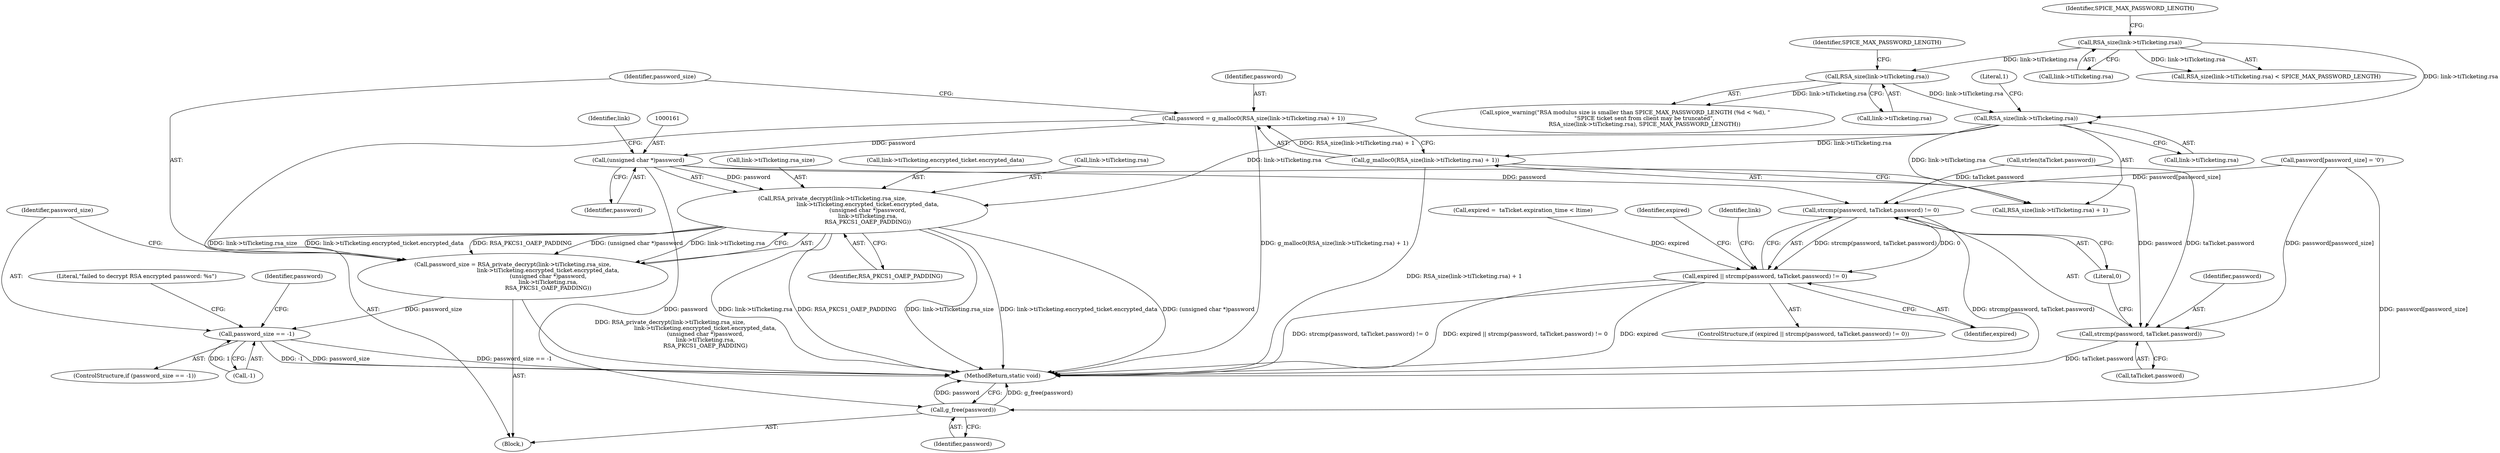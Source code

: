 digraph "0_spice_8af619009660b24e0b41ad26b30289eea288fcc2@API" {
"1000134" [label="(Call,password = g_malloc0(RSA_size(link->tiTicketing.rsa) + 1))"];
"1000136" [label="(Call,g_malloc0(RSA_size(link->tiTicketing.rsa) + 1))"];
"1000138" [label="(Call,RSA_size(link->tiTicketing.rsa))"];
"1000117" [label="(Call,RSA_size(link->tiTicketing.rsa))"];
"1000127" [label="(Call,RSA_size(link->tiTicketing.rsa))"];
"1000160" [label="(Call,(unsigned char *)password)"];
"1000147" [label="(Call,RSA_private_decrypt(link->tiTicketing.rsa_size,\n                                        link->tiTicketing.encrypted_ticket.encrypted_data,\n                                        (unsigned char *)password,\n                                        link->tiTicketing.rsa,\n                                        RSA_PKCS1_OAEP_PADDING))"];
"1000145" [label="(Call,password_size = RSA_private_decrypt(link->tiTicketing.rsa_size,\n                                        link->tiTicketing.encrypted_ticket.encrypted_data,\n                                        (unsigned char *)password,\n                                        link->tiTicketing.rsa,\n                                        RSA_PKCS1_OAEP_PADDING))"];
"1000170" [label="(Call,password_size == -1)"];
"1000216" [label="(Call,strcmp(password, taTicket.password) != 0)"];
"1000214" [label="(Call,expired || strcmp(password, taTicket.password) != 0)"];
"1000217" [label="(Call,strcmp(password, taTicket.password))"];
"1000244" [label="(Call,g_free(password))"];
"1000139" [label="(Call,link->tiTicketing.rsa)"];
"1000128" [label="(Call,link->tiTicketing.rsa)"];
"1000246" [label="(MethodReturn,static void)"];
"1000137" [label="(Call,RSA_size(link->tiTicketing.rsa) + 1)"];
"1000215" [label="(Identifier,expired)"];
"1000222" [label="(Literal,0)"];
"1000225" [label="(Identifier,expired)"];
"1000117" [label="(Call,RSA_size(link->tiTicketing.rsa))"];
"1000204" [label="(Call,strlen(taTicket.password))"];
"1000171" [label="(Identifier,password_size)"];
"1000213" [label="(ControlStructure,if (expired || strcmp(password, taTicket.password) != 0))"];
"1000165" [label="(Identifier,link)"];
"1000219" [label="(Call,taTicket.password)"];
"1000118" [label="(Call,link->tiTicketing.rsa)"];
"1000136" [label="(Call,g_malloc0(RSA_size(link->tiTicketing.rsa) + 1))"];
"1000138" [label="(Call,RSA_size(link->tiTicketing.rsa))"];
"1000160" [label="(Call,(unsigned char *)password)"];
"1000135" [label="(Identifier,password)"];
"1000147" [label="(Call,RSA_private_decrypt(link->tiTicketing.rsa_size,\n                                        link->tiTicketing.encrypted_ticket.encrypted_data,\n                                        (unsigned char *)password,\n                                        link->tiTicketing.rsa,\n                                        RSA_PKCS1_OAEP_PADDING))"];
"1000216" [label="(Call,strcmp(password, taTicket.password) != 0)"];
"1000148" [label="(Call,link->tiTicketing.rsa_size)"];
"1000169" [label="(ControlStructure,if (password_size == -1))"];
"1000214" [label="(Call,expired || strcmp(password, taTicket.password) != 0)"];
"1000146" [label="(Identifier,password_size)"];
"1000183" [label="(Identifier,password)"];
"1000245" [label="(Identifier,password)"];
"1000217" [label="(Call,strcmp(password, taTicket.password))"];
"1000133" [label="(Identifier,SPICE_MAX_PASSWORD_LENGTH)"];
"1000153" [label="(Call,link->tiTicketing.encrypted_ticket.encrypted_data)"];
"1000125" [label="(Call,spice_warning(\"RSA modulus size is smaller than SPICE_MAX_PASSWORD_LENGTH (%d < %d), \"\n                      \"SPICE ticket sent from client may be truncated\",\n                      RSA_size(link->tiTicketing.rsa), SPICE_MAX_PASSWORD_LENGTH))"];
"1000127" [label="(Call,RSA_size(link->tiTicketing.rsa))"];
"1000162" [label="(Identifier,password)"];
"1000168" [label="(Identifier,RSA_PKCS1_OAEP_PADDING)"];
"1000163" [label="(Call,link->tiTicketing.rsa)"];
"1000235" [label="(Identifier,link)"];
"1000102" [label="(Block,)"];
"1000116" [label="(Call,RSA_size(link->tiTicketing.rsa) < SPICE_MAX_PASSWORD_LENGTH)"];
"1000244" [label="(Call,g_free(password))"];
"1000195" [label="(Call,expired =  taTicket.expiration_time < ltime)"];
"1000176" [label="(Literal,\"failed to decrypt RSA encrypted password: %s\")"];
"1000134" [label="(Call,password = g_malloc0(RSA_size(link->tiTicketing.rsa) + 1))"];
"1000170" [label="(Call,password_size == -1)"];
"1000145" [label="(Call,password_size = RSA_private_decrypt(link->tiTicketing.rsa_size,\n                                        link->tiTicketing.encrypted_ticket.encrypted_data,\n                                        (unsigned char *)password,\n                                        link->tiTicketing.rsa,\n                                        RSA_PKCS1_OAEP_PADDING))"];
"1000218" [label="(Identifier,password)"];
"1000172" [label="(Call,-1)"];
"1000123" [label="(Identifier,SPICE_MAX_PASSWORD_LENGTH)"];
"1000181" [label="(Call,password[password_size] = '\0')"];
"1000144" [label="(Literal,1)"];
"1000134" -> "1000102"  [label="AST: "];
"1000134" -> "1000136"  [label="CFG: "];
"1000135" -> "1000134"  [label="AST: "];
"1000136" -> "1000134"  [label="AST: "];
"1000146" -> "1000134"  [label="CFG: "];
"1000134" -> "1000246"  [label="DDG: g_malloc0(RSA_size(link->tiTicketing.rsa) + 1)"];
"1000136" -> "1000134"  [label="DDG: RSA_size(link->tiTicketing.rsa) + 1"];
"1000134" -> "1000160"  [label="DDG: password"];
"1000136" -> "1000137"  [label="CFG: "];
"1000137" -> "1000136"  [label="AST: "];
"1000136" -> "1000246"  [label="DDG: RSA_size(link->tiTicketing.rsa) + 1"];
"1000138" -> "1000136"  [label="DDG: link->tiTicketing.rsa"];
"1000138" -> "1000137"  [label="AST: "];
"1000138" -> "1000139"  [label="CFG: "];
"1000139" -> "1000138"  [label="AST: "];
"1000144" -> "1000138"  [label="CFG: "];
"1000138" -> "1000137"  [label="DDG: link->tiTicketing.rsa"];
"1000117" -> "1000138"  [label="DDG: link->tiTicketing.rsa"];
"1000127" -> "1000138"  [label="DDG: link->tiTicketing.rsa"];
"1000138" -> "1000147"  [label="DDG: link->tiTicketing.rsa"];
"1000117" -> "1000116"  [label="AST: "];
"1000117" -> "1000118"  [label="CFG: "];
"1000118" -> "1000117"  [label="AST: "];
"1000123" -> "1000117"  [label="CFG: "];
"1000117" -> "1000116"  [label="DDG: link->tiTicketing.rsa"];
"1000117" -> "1000127"  [label="DDG: link->tiTicketing.rsa"];
"1000127" -> "1000125"  [label="AST: "];
"1000127" -> "1000128"  [label="CFG: "];
"1000128" -> "1000127"  [label="AST: "];
"1000133" -> "1000127"  [label="CFG: "];
"1000127" -> "1000125"  [label="DDG: link->tiTicketing.rsa"];
"1000160" -> "1000147"  [label="AST: "];
"1000160" -> "1000162"  [label="CFG: "];
"1000161" -> "1000160"  [label="AST: "];
"1000162" -> "1000160"  [label="AST: "];
"1000165" -> "1000160"  [label="CFG: "];
"1000160" -> "1000147"  [label="DDG: password"];
"1000160" -> "1000216"  [label="DDG: password"];
"1000160" -> "1000217"  [label="DDG: password"];
"1000160" -> "1000244"  [label="DDG: password"];
"1000147" -> "1000145"  [label="AST: "];
"1000147" -> "1000168"  [label="CFG: "];
"1000148" -> "1000147"  [label="AST: "];
"1000153" -> "1000147"  [label="AST: "];
"1000163" -> "1000147"  [label="AST: "];
"1000168" -> "1000147"  [label="AST: "];
"1000145" -> "1000147"  [label="CFG: "];
"1000147" -> "1000246"  [label="DDG: RSA_PKCS1_OAEP_PADDING"];
"1000147" -> "1000246"  [label="DDG: link->tiTicketing.rsa_size"];
"1000147" -> "1000246"  [label="DDG: link->tiTicketing.encrypted_ticket.encrypted_data"];
"1000147" -> "1000246"  [label="DDG: (unsigned char *)password"];
"1000147" -> "1000246"  [label="DDG: link->tiTicketing.rsa"];
"1000147" -> "1000145"  [label="DDG: link->tiTicketing.rsa_size"];
"1000147" -> "1000145"  [label="DDG: link->tiTicketing.encrypted_ticket.encrypted_data"];
"1000147" -> "1000145"  [label="DDG: RSA_PKCS1_OAEP_PADDING"];
"1000147" -> "1000145"  [label="DDG: (unsigned char *)password"];
"1000147" -> "1000145"  [label="DDG: link->tiTicketing.rsa"];
"1000145" -> "1000102"  [label="AST: "];
"1000146" -> "1000145"  [label="AST: "];
"1000171" -> "1000145"  [label="CFG: "];
"1000145" -> "1000246"  [label="DDG: RSA_private_decrypt(link->tiTicketing.rsa_size,\n                                        link->tiTicketing.encrypted_ticket.encrypted_data,\n                                        (unsigned char *)password,\n                                        link->tiTicketing.rsa,\n                                        RSA_PKCS1_OAEP_PADDING)"];
"1000145" -> "1000170"  [label="DDG: password_size"];
"1000170" -> "1000169"  [label="AST: "];
"1000170" -> "1000172"  [label="CFG: "];
"1000171" -> "1000170"  [label="AST: "];
"1000172" -> "1000170"  [label="AST: "];
"1000176" -> "1000170"  [label="CFG: "];
"1000183" -> "1000170"  [label="CFG: "];
"1000170" -> "1000246"  [label="DDG: -1"];
"1000170" -> "1000246"  [label="DDG: password_size"];
"1000170" -> "1000246"  [label="DDG: password_size == -1"];
"1000172" -> "1000170"  [label="DDG: 1"];
"1000216" -> "1000214"  [label="AST: "];
"1000216" -> "1000222"  [label="CFG: "];
"1000217" -> "1000216"  [label="AST: "];
"1000222" -> "1000216"  [label="AST: "];
"1000214" -> "1000216"  [label="CFG: "];
"1000216" -> "1000246"  [label="DDG: strcmp(password, taTicket.password)"];
"1000216" -> "1000214"  [label="DDG: strcmp(password, taTicket.password)"];
"1000216" -> "1000214"  [label="DDG: 0"];
"1000181" -> "1000216"  [label="DDG: password[password_size]"];
"1000204" -> "1000216"  [label="DDG: taTicket.password"];
"1000214" -> "1000213"  [label="AST: "];
"1000214" -> "1000215"  [label="CFG: "];
"1000215" -> "1000214"  [label="AST: "];
"1000225" -> "1000214"  [label="CFG: "];
"1000235" -> "1000214"  [label="CFG: "];
"1000214" -> "1000246"  [label="DDG: strcmp(password, taTicket.password) != 0"];
"1000214" -> "1000246"  [label="DDG: expired || strcmp(password, taTicket.password) != 0"];
"1000214" -> "1000246"  [label="DDG: expired"];
"1000195" -> "1000214"  [label="DDG: expired"];
"1000217" -> "1000219"  [label="CFG: "];
"1000218" -> "1000217"  [label="AST: "];
"1000219" -> "1000217"  [label="AST: "];
"1000222" -> "1000217"  [label="CFG: "];
"1000217" -> "1000246"  [label="DDG: taTicket.password"];
"1000181" -> "1000217"  [label="DDG: password[password_size]"];
"1000204" -> "1000217"  [label="DDG: taTicket.password"];
"1000244" -> "1000102"  [label="AST: "];
"1000244" -> "1000245"  [label="CFG: "];
"1000245" -> "1000244"  [label="AST: "];
"1000246" -> "1000244"  [label="CFG: "];
"1000244" -> "1000246"  [label="DDG: g_free(password)"];
"1000244" -> "1000246"  [label="DDG: password"];
"1000181" -> "1000244"  [label="DDG: password[password_size]"];
}
